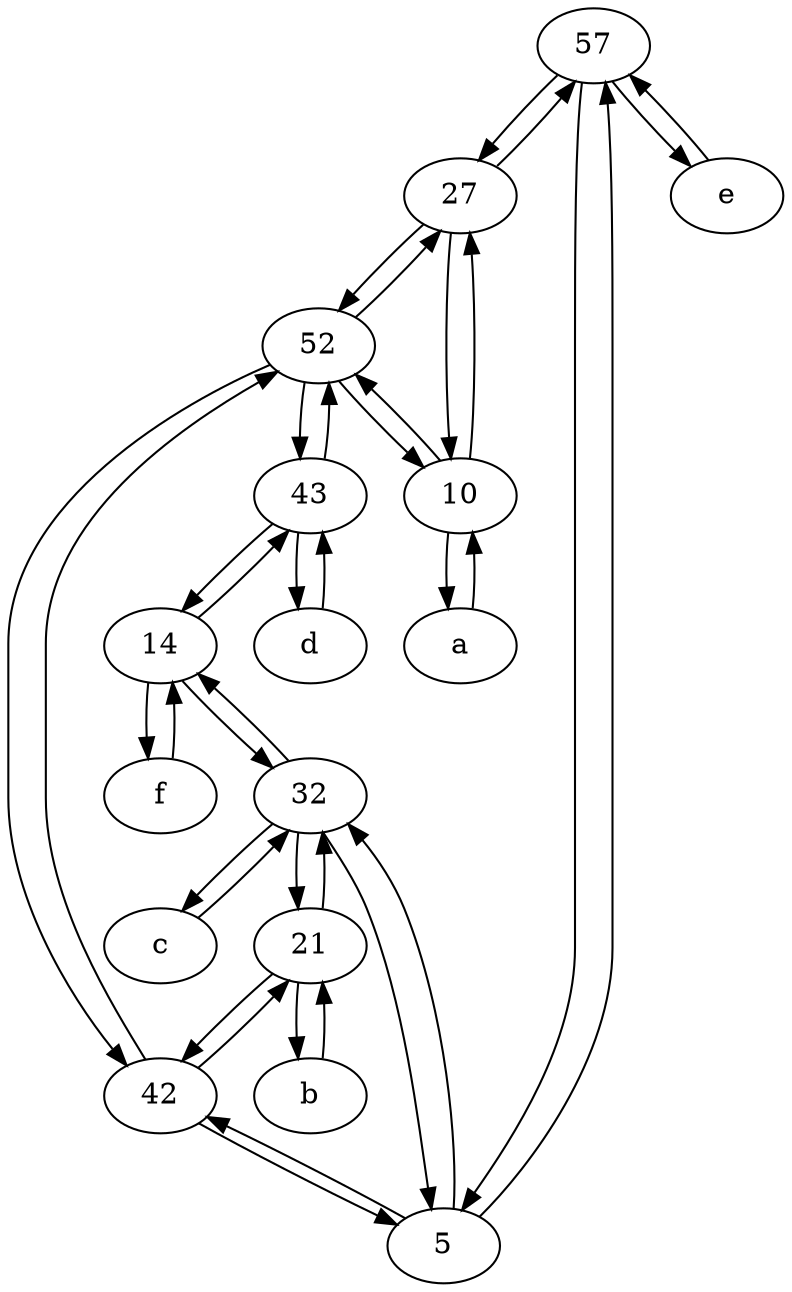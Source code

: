 digraph  {
	57;
	43;
	10;
	21;
	14;
	42;
	f [pos="15,45!"];
	b [pos="50,20!"];
	27;
	a [pos="40,10!"];
	52;
	5;
	e [pos="30,50!"];
	d [pos="20,30!"];
	c [pos="20,10!"];
	32;
	43 -> 14;
	32 -> 21;
	43 -> 52;
	10 -> a;
	14 -> 43;
	52 -> 27;
	32 -> 14;
	27 -> 10;
	32 -> 5;
	f -> 14;
	10 -> 27;
	42 -> 21;
	52 -> 10;
	21 -> 32;
	21 -> b;
	b -> 21;
	52 -> 42;
	5 -> 42;
	21 -> 42;
	14 -> f;
	c -> 32;
	e -> 57;
	32 -> c;
	5 -> 32;
	10 -> 52;
	57 -> 5;
	14 -> 32;
	27 -> 52;
	d -> 43;
	27 -> 57;
	57 -> 27;
	52 -> 43;
	57 -> e;
	5 -> 57;
	42 -> 52;
	42 -> 5;
	a -> 10;
	43 -> d;

	}
